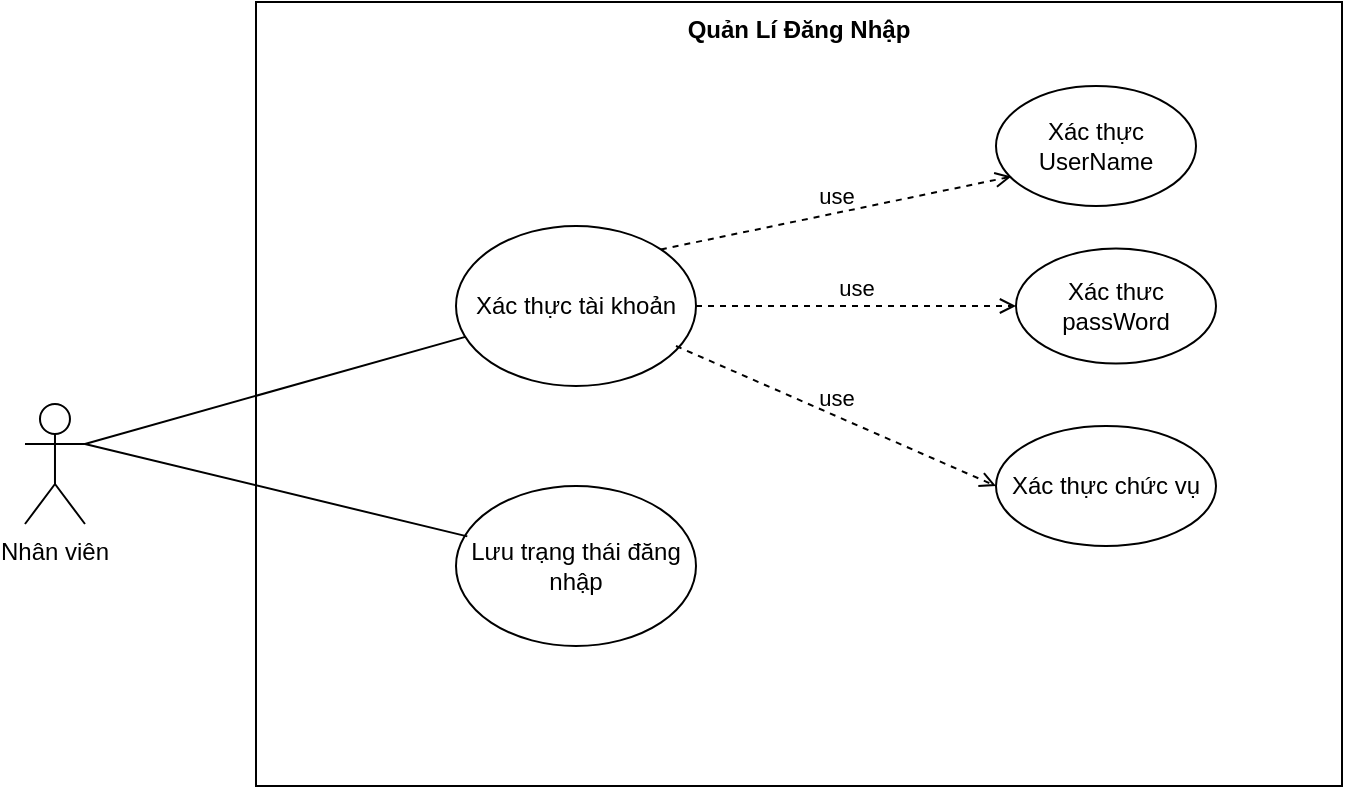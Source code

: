 <mxfile version="20.3.0" type="device"><diagram id="Fkkwm3WBunYySXrVgOS4" name="Page-1"><mxGraphModel dx="1038" dy="1741" grid="1" gridSize="10" guides="1" tooltips="1" connect="1" arrows="1" fold="1" page="1" pageScale="1" pageWidth="850" pageHeight="1100" math="0" shadow="0"><root><mxCell id="0"/><mxCell id="1" parent="0"/><mxCell id="ImfxTM-Vts4qqCqMzHus-1" value="Quản Lí Đăng Nhập" style="shape=rect;html=1;verticalAlign=top;fontStyle=1;whiteSpace=wrap;align=center;" parent="1" vertex="1"><mxGeometry x="370" y="-392" width="543" height="392" as="geometry"/></mxCell><mxCell id="ImfxTM-Vts4qqCqMzHus-2" value="Nhân viên" style="shape=umlActor;verticalLabelPosition=bottom;verticalAlign=top;html=1;outlineConnect=0;" parent="1" vertex="1"><mxGeometry x="254.49" y="-191" width="30" height="60" as="geometry"/></mxCell><mxCell id="ImfxTM-Vts4qqCqMzHus-5" value="" style="endArrow=none;html=1;rounded=0;exitX=1;exitY=0.333;exitDx=0;exitDy=0;exitPerimeter=0;" parent="1" source="ImfxTM-Vts4qqCqMzHus-2" target="j0_N9uhjw4qQUDEl0a-t-1" edge="1"><mxGeometry width="50" height="50" relative="1" as="geometry"><mxPoint x="405.49" y="-170" as="sourcePoint"/><mxPoint x="504.49" y="-172" as="targetPoint"/></mxGeometry></mxCell><mxCell id="j0_N9uhjw4qQUDEl0a-t-1" value="Xác thực tài khoản" style="ellipse;whiteSpace=wrap;html=1;" parent="1" vertex="1"><mxGeometry x="470" y="-280" width="120" height="80" as="geometry"/></mxCell><mxCell id="j0_N9uhjw4qQUDEl0a-t-2" value="Xác thực UserName" style="ellipse;whiteSpace=wrap;html=1;" parent="1" vertex="1"><mxGeometry x="740" y="-350" width="100" height="60" as="geometry"/></mxCell><mxCell id="j0_N9uhjw4qQUDEl0a-t-3" value="Xác thưc passWord" style="ellipse;whiteSpace=wrap;html=1;" parent="1" vertex="1"><mxGeometry x="750" y="-268.75" width="100" height="57.5" as="geometry"/></mxCell><mxCell id="j0_N9uhjw4qQUDEl0a-t-4" value="Xác thực chức vụ" style="ellipse;whiteSpace=wrap;html=1;" parent="1" vertex="1"><mxGeometry x="740" y="-180" width="110" height="60" as="geometry"/></mxCell><mxCell id="j0_N9uhjw4qQUDEl0a-t-5" value="use" style="html=1;verticalAlign=bottom;labelBackgroundColor=none;endArrow=open;endFill=0;dashed=1;rounded=0;exitX=1;exitY=0;exitDx=0;exitDy=0;entryX=0.077;entryY=0.755;entryDx=0;entryDy=0;entryPerimeter=0;" parent="1" source="j0_N9uhjw4qQUDEl0a-t-1" target="j0_N9uhjw4qQUDEl0a-t-2" edge="1"><mxGeometry width="160" relative="1" as="geometry"><mxPoint x="540" y="-220" as="sourcePoint"/><mxPoint x="700" y="-220" as="targetPoint"/></mxGeometry></mxCell><mxCell id="j0_N9uhjw4qQUDEl0a-t-6" value="use" style="html=1;verticalAlign=bottom;labelBackgroundColor=none;endArrow=open;endFill=0;dashed=1;rounded=0;exitX=1;exitY=0.5;exitDx=0;exitDy=0;entryX=0;entryY=0.5;entryDx=0;entryDy=0;" parent="1" source="j0_N9uhjw4qQUDEl0a-t-1" target="j0_N9uhjw4qQUDEl0a-t-3" edge="1"><mxGeometry width="160" relative="1" as="geometry"><mxPoint x="540" y="-220" as="sourcePoint"/><mxPoint x="700" y="-220" as="targetPoint"/></mxGeometry></mxCell><mxCell id="j0_N9uhjw4qQUDEl0a-t-7" value="use" style="html=1;verticalAlign=bottom;labelBackgroundColor=none;endArrow=open;endFill=0;dashed=1;rounded=0;entryX=0;entryY=0.5;entryDx=0;entryDy=0;" parent="1" target="j0_N9uhjw4qQUDEl0a-t-4" edge="1"><mxGeometry width="160" relative="1" as="geometry"><mxPoint x="580" y="-220" as="sourcePoint"/><mxPoint x="700" y="-220" as="targetPoint"/></mxGeometry></mxCell><mxCell id="j0_N9uhjw4qQUDEl0a-t-8" value="Lưu trạng thái đăng nhập" style="ellipse;whiteSpace=wrap;html=1;" parent="1" vertex="1"><mxGeometry x="470" y="-150" width="120" height="80" as="geometry"/></mxCell><mxCell id="j0_N9uhjw4qQUDEl0a-t-9" value="" style="endArrow=none;html=1;rounded=0;exitX=1;exitY=0.333;exitDx=0;exitDy=0;exitPerimeter=0;entryX=0.047;entryY=0.315;entryDx=0;entryDy=0;entryPerimeter=0;" parent="1" source="ImfxTM-Vts4qqCqMzHus-2" target="j0_N9uhjw4qQUDEl0a-t-8" edge="1"><mxGeometry width="50" height="50" relative="1" as="geometry"><mxPoint x="600" y="-200" as="sourcePoint"/><mxPoint x="650" y="-250" as="targetPoint"/></mxGeometry></mxCell></root></mxGraphModel></diagram></mxfile>